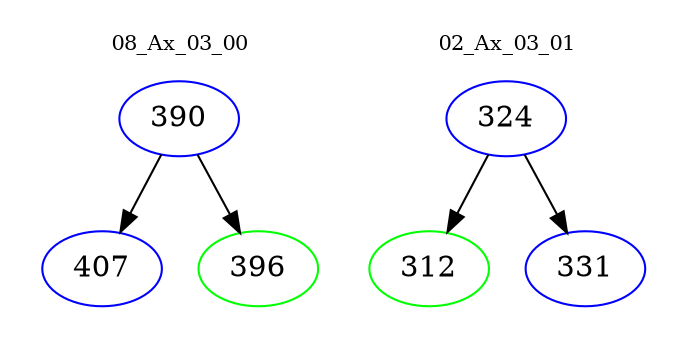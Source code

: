 digraph{
subgraph cluster_0 {
color = white
label = "08_Ax_03_00";
fontsize=10;
T0_390 [label="390", color="blue"]
T0_390 -> T0_407 [color="black"]
T0_407 [label="407", color="blue"]
T0_390 -> T0_396 [color="black"]
T0_396 [label="396", color="green"]
}
subgraph cluster_1 {
color = white
label = "02_Ax_03_01";
fontsize=10;
T1_324 [label="324", color="blue"]
T1_324 -> T1_312 [color="black"]
T1_312 [label="312", color="green"]
T1_324 -> T1_331 [color="black"]
T1_331 [label="331", color="blue"]
}
}
